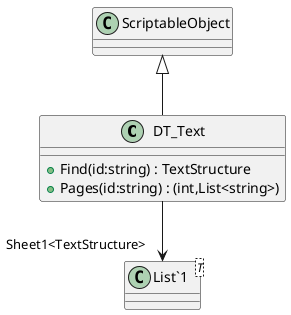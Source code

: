 @startuml
class DT_Text {
    + Find(id:string) : TextStructure
    + Pages(id:string) : (int,List<string>)
}
class "List`1"<T> {
}
ScriptableObject <|-- DT_Text
DT_Text --> "Sheet1<TextStructure>" "List`1"
@enduml
